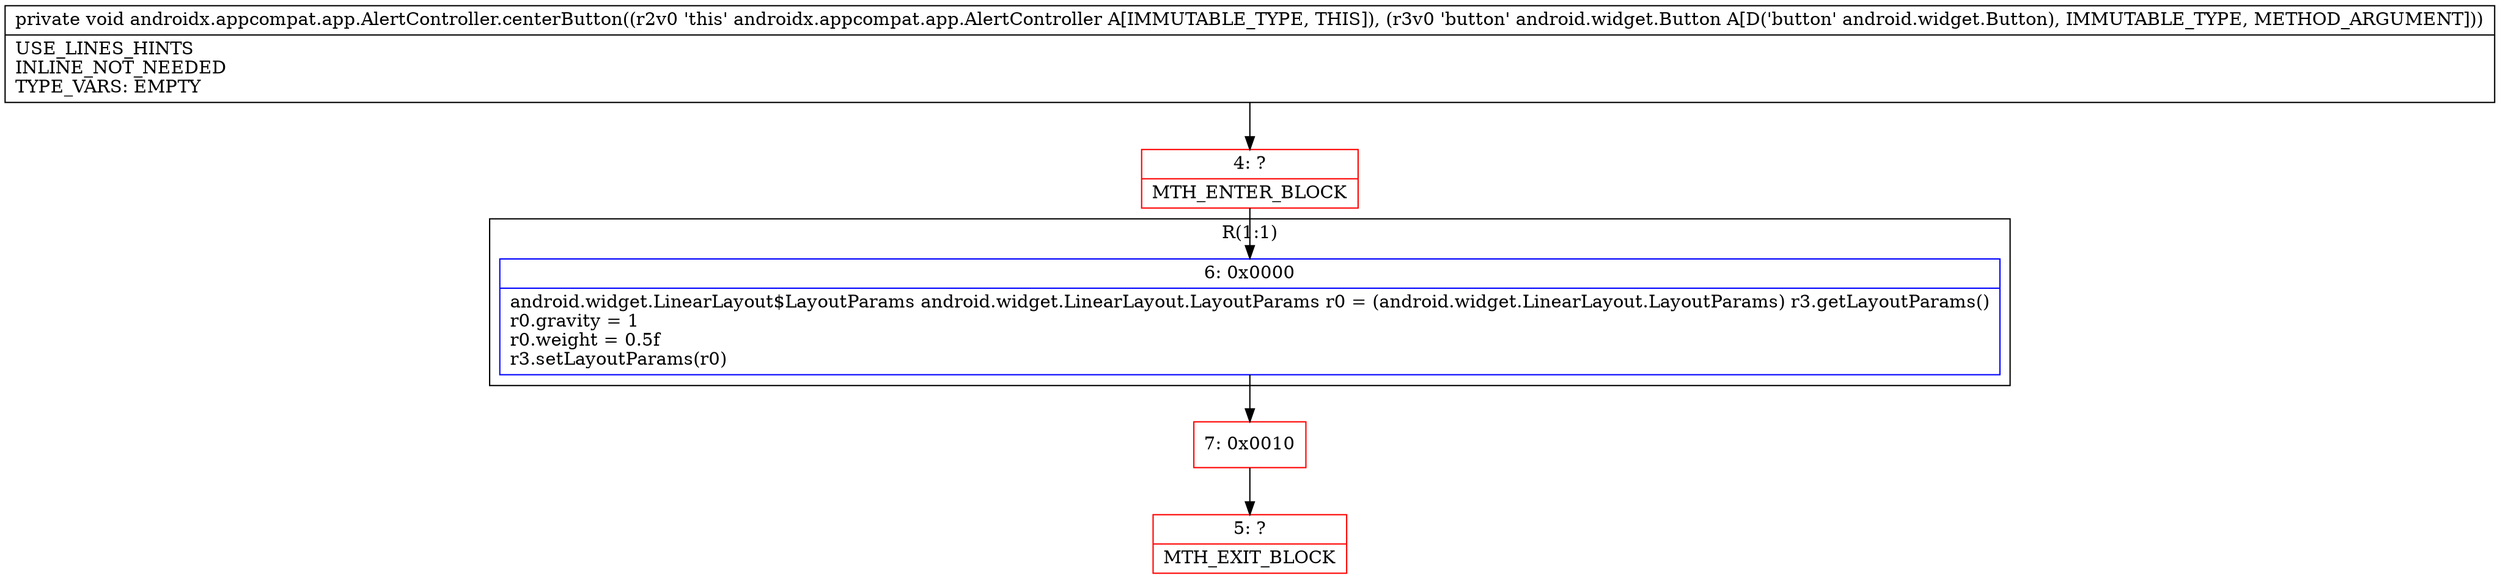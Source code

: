 digraph "CFG forandroidx.appcompat.app.AlertController.centerButton(Landroid\/widget\/Button;)V" {
subgraph cluster_Region_1638794554 {
label = "R(1:1)";
node [shape=record,color=blue];
Node_6 [shape=record,label="{6\:\ 0x0000|android.widget.LinearLayout$LayoutParams android.widget.LinearLayout.LayoutParams r0 = (android.widget.LinearLayout.LayoutParams) r3.getLayoutParams()\lr0.gravity = 1\lr0.weight = 0.5f\lr3.setLayoutParams(r0)\l}"];
}
Node_4 [shape=record,color=red,label="{4\:\ ?|MTH_ENTER_BLOCK\l}"];
Node_7 [shape=record,color=red,label="{7\:\ 0x0010}"];
Node_5 [shape=record,color=red,label="{5\:\ ?|MTH_EXIT_BLOCK\l}"];
MethodNode[shape=record,label="{private void androidx.appcompat.app.AlertController.centerButton((r2v0 'this' androidx.appcompat.app.AlertController A[IMMUTABLE_TYPE, THIS]), (r3v0 'button' android.widget.Button A[D('button' android.widget.Button), IMMUTABLE_TYPE, METHOD_ARGUMENT]))  | USE_LINES_HINTS\lINLINE_NOT_NEEDED\lTYPE_VARS: EMPTY\l}"];
MethodNode -> Node_4;Node_6 -> Node_7;
Node_4 -> Node_6;
Node_7 -> Node_5;
}

